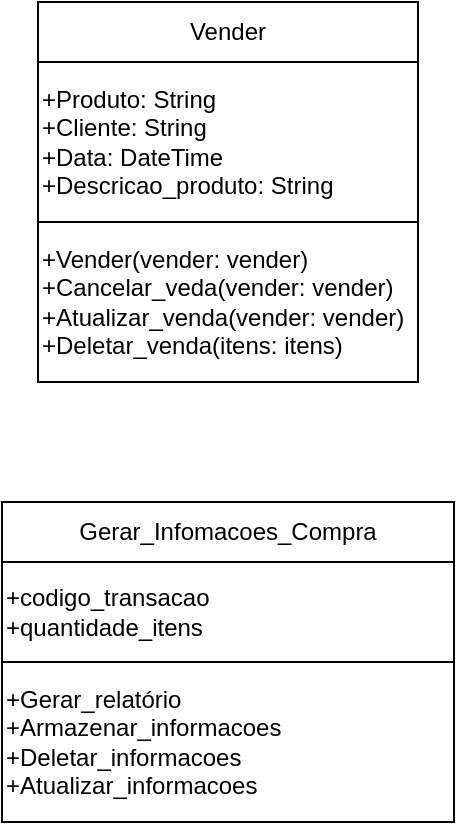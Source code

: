 <mxfile version="24.8.1">
  <diagram name="Página-1" id="y9vffhToE4Zwr5-SJqYL">
    <mxGraphModel dx="1290" dy="557" grid="1" gridSize="10" guides="1" tooltips="1" connect="1" arrows="1" fold="1" page="1" pageScale="1" pageWidth="827" pageHeight="1169" math="0" shadow="0">
      <root>
        <mxCell id="0" />
        <mxCell id="1" parent="0" />
        <mxCell id="eRNqh1kzHmNiQd-LDzF3-1" value="Vender" style="rounded=0;whiteSpace=wrap;html=1;" vertex="1" parent="1">
          <mxGeometry x="140" y="80" width="190" height="30" as="geometry" />
        </mxCell>
        <mxCell id="eRNqh1kzHmNiQd-LDzF3-2" value="Gerar_Infomacoes_Compra" style="rounded=0;whiteSpace=wrap;html=1;" vertex="1" parent="1">
          <mxGeometry x="122" y="330" width="226" height="30" as="geometry" />
        </mxCell>
        <mxCell id="eRNqh1kzHmNiQd-LDzF3-4" value="+Produto: String&lt;div&gt;+Cliente: String&lt;/div&gt;&lt;div&gt;+Data: DateTime&lt;/div&gt;&lt;div&gt;+Descricao_produto: String&lt;/div&gt;" style="rounded=0;whiteSpace=wrap;html=1;align=left;" vertex="1" parent="1">
          <mxGeometry x="140" y="110" width="190" height="80" as="geometry" />
        </mxCell>
        <mxCell id="eRNqh1kzHmNiQd-LDzF3-5" value="+codigo_transacao&lt;div&gt;+quantidade_itens&lt;/div&gt;" style="rounded=0;whiteSpace=wrap;html=1;align=left;" vertex="1" parent="1">
          <mxGeometry x="122" y="360" width="226" height="50" as="geometry" />
        </mxCell>
        <mxCell id="eRNqh1kzHmNiQd-LDzF3-6" value="+Vender(vender: vender)&lt;div&gt;+Cancelar_veda(vender: vender)&lt;/div&gt;&lt;div&gt;+Atualizar_venda(vender: vender)&lt;/div&gt;&lt;div&gt;+Deletar_venda(itens: itens)&lt;/div&gt;" style="rounded=0;whiteSpace=wrap;html=1;align=left;" vertex="1" parent="1">
          <mxGeometry x="140" y="190" width="190" height="80" as="geometry" />
        </mxCell>
        <mxCell id="eRNqh1kzHmNiQd-LDzF3-7" value="+Gerar_relatório&lt;div&gt;+Armazenar_informacoes&lt;/div&gt;&lt;div&gt;+Deletar_informacoes&lt;/div&gt;&lt;div&gt;+Atualizar_informacoes&lt;/div&gt;" style="rounded=0;whiteSpace=wrap;html=1;align=left;" vertex="1" parent="1">
          <mxGeometry x="122" y="410" width="226" height="80" as="geometry" />
        </mxCell>
      </root>
    </mxGraphModel>
  </diagram>
</mxfile>

